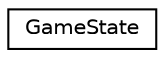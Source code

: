 digraph "Graphical Class Hierarchy"
{
 // LATEX_PDF_SIZE
  edge [fontname="Helvetica",fontsize="10",labelfontname="Helvetica",labelfontsize="10"];
  node [fontname="Helvetica",fontsize="10",shape=record];
  rankdir="LR";
  Node0 [label="GameState",height=0.2,width=0.4,color="black", fillcolor="white", style="filled",URL="$structGameState.html",tooltip=" "];
}
